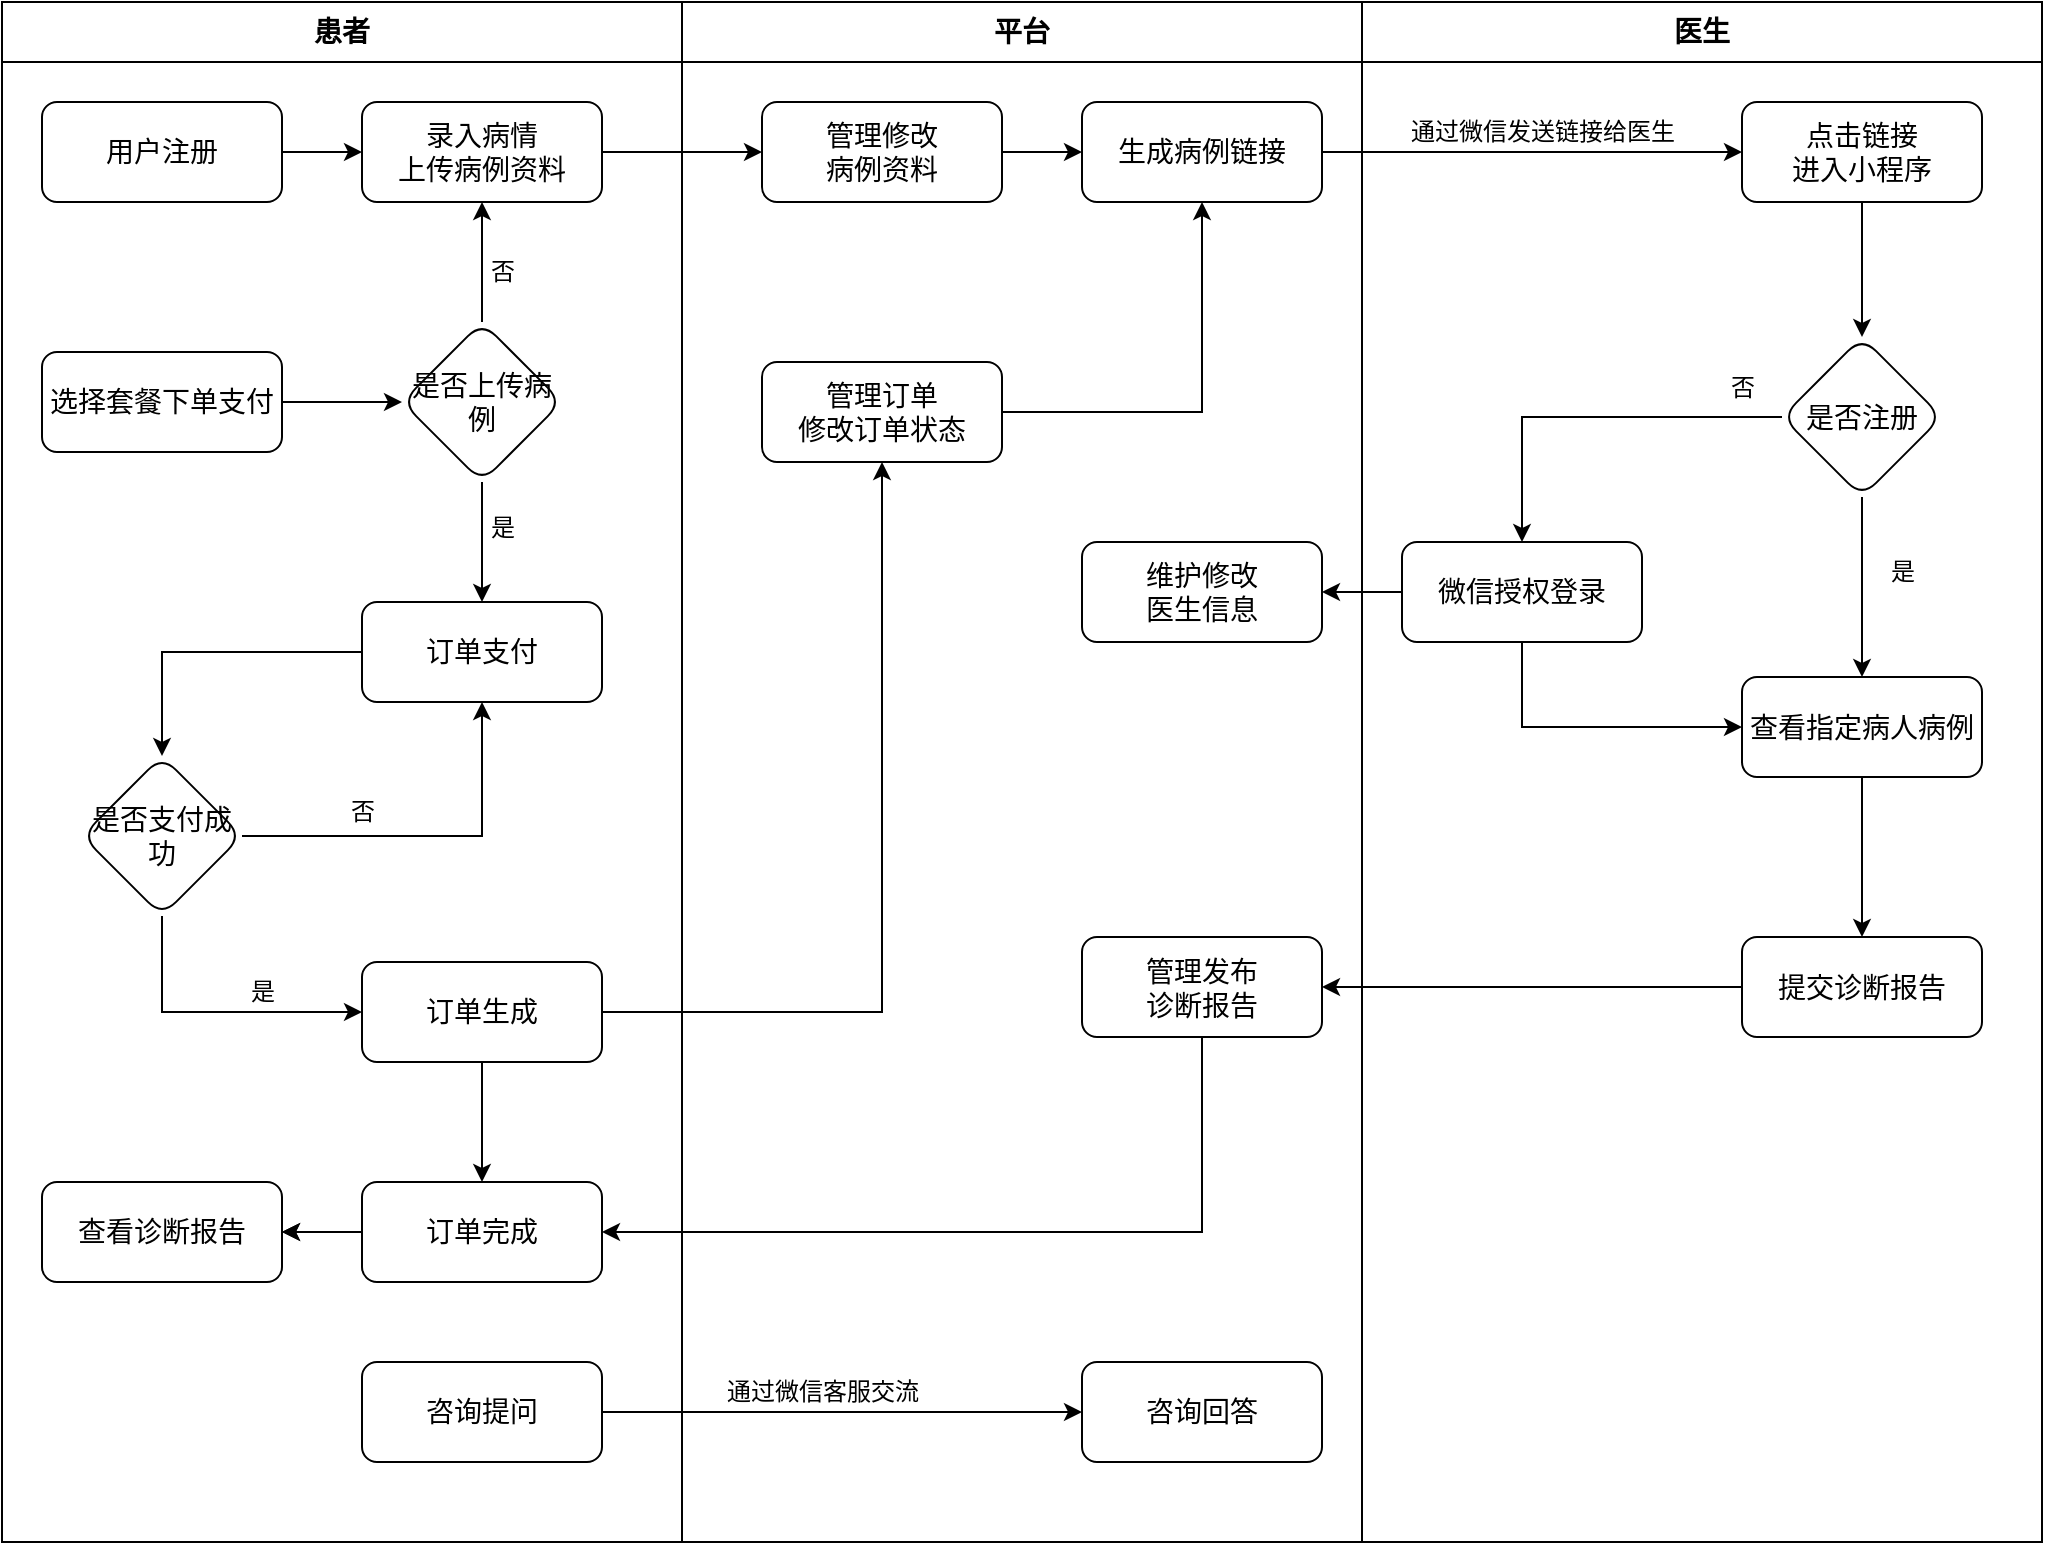 <mxfile version="23.1.1" type="github">
  <diagram name="第 1 页" id="hlyb1rkhuO2eXoRXJr9Z">
    <mxGraphModel dx="2253" dy="759" grid="1" gridSize="10" guides="1" tooltips="1" connect="1" arrows="1" fold="1" page="1" pageScale="1" pageWidth="827" pageHeight="1169" math="0" shadow="0">
      <root>
        <mxCell id="0" />
        <mxCell id="1" parent="0" />
        <mxCell id="kG4DoKcMdsDmijOwvgow-1" value="患者" style="swimlane;whiteSpace=wrap;html=1;fontSize=14;startSize=30;" vertex="1" parent="1">
          <mxGeometry x="-80" y="30" width="340" height="770" as="geometry" />
        </mxCell>
        <mxCell id="kG4DoKcMdsDmijOwvgow-2" value="录入病情&lt;br&gt;上传病例资料" style="rounded=1;whiteSpace=wrap;html=1;fontSize=14;" vertex="1" parent="kG4DoKcMdsDmijOwvgow-1">
          <mxGeometry x="180" y="50" width="120" height="50" as="geometry" />
        </mxCell>
        <mxCell id="kG4DoKcMdsDmijOwvgow-54" value="" style="edgeStyle=orthogonalEdgeStyle;rounded=0;orthogonalLoop=1;jettySize=auto;html=1;" edge="1" parent="kG4DoKcMdsDmijOwvgow-1" source="kG4DoKcMdsDmijOwvgow-3" target="kG4DoKcMdsDmijOwvgow-53">
          <mxGeometry relative="1" as="geometry" />
        </mxCell>
        <mxCell id="kG4DoKcMdsDmijOwvgow-3" value="选择套餐下单支付" style="rounded=1;whiteSpace=wrap;html=1;fontSize=14;" vertex="1" parent="kG4DoKcMdsDmijOwvgow-1">
          <mxGeometry x="20" y="175" width="120" height="50" as="geometry" />
        </mxCell>
        <mxCell id="kG4DoKcMdsDmijOwvgow-75" style="edgeStyle=orthogonalEdgeStyle;rounded=0;orthogonalLoop=1;jettySize=auto;html=1;exitX=0;exitY=0.5;exitDx=0;exitDy=0;" edge="1" parent="kG4DoKcMdsDmijOwvgow-1" source="kG4DoKcMdsDmijOwvgow-40" target="kG4DoKcMdsDmijOwvgow-60">
          <mxGeometry relative="1" as="geometry" />
        </mxCell>
        <mxCell id="kG4DoKcMdsDmijOwvgow-40" value="订单支付" style="rounded=1;whiteSpace=wrap;html=1;fontSize=14;" vertex="1" parent="kG4DoKcMdsDmijOwvgow-1">
          <mxGeometry x="180" y="300" width="120" height="50" as="geometry" />
        </mxCell>
        <mxCell id="kG4DoKcMdsDmijOwvgow-48" value="" style="edgeStyle=orthogonalEdgeStyle;rounded=0;orthogonalLoop=1;jettySize=auto;html=1;" edge="1" parent="kG4DoKcMdsDmijOwvgow-1" source="kG4DoKcMdsDmijOwvgow-47" target="kG4DoKcMdsDmijOwvgow-2">
          <mxGeometry relative="1" as="geometry" />
        </mxCell>
        <mxCell id="kG4DoKcMdsDmijOwvgow-47" value="用户注册" style="rounded=1;whiteSpace=wrap;html=1;fontSize=14;" vertex="1" parent="kG4DoKcMdsDmijOwvgow-1">
          <mxGeometry x="20" y="50" width="120" height="50" as="geometry" />
        </mxCell>
        <mxCell id="kG4DoKcMdsDmijOwvgow-55" value="" style="edgeStyle=orthogonalEdgeStyle;rounded=0;orthogonalLoop=1;jettySize=auto;html=1;" edge="1" parent="kG4DoKcMdsDmijOwvgow-1" source="kG4DoKcMdsDmijOwvgow-53" target="kG4DoKcMdsDmijOwvgow-2">
          <mxGeometry relative="1" as="geometry" />
        </mxCell>
        <mxCell id="kG4DoKcMdsDmijOwvgow-57" value="" style="edgeStyle=orthogonalEdgeStyle;rounded=0;orthogonalLoop=1;jettySize=auto;html=1;" edge="1" parent="kG4DoKcMdsDmijOwvgow-1" source="kG4DoKcMdsDmijOwvgow-53" target="kG4DoKcMdsDmijOwvgow-40">
          <mxGeometry relative="1" as="geometry" />
        </mxCell>
        <mxCell id="kG4DoKcMdsDmijOwvgow-53" value="是否上传病例" style="rhombus;whiteSpace=wrap;html=1;fontSize=14;rounded=1;" vertex="1" parent="kG4DoKcMdsDmijOwvgow-1">
          <mxGeometry x="200" y="160" width="80" height="80" as="geometry" />
        </mxCell>
        <mxCell id="kG4DoKcMdsDmijOwvgow-56" value="否" style="text;html=1;align=center;verticalAlign=middle;resizable=0;points=[];autosize=1;strokeColor=none;fillColor=none;" vertex="1" parent="kG4DoKcMdsDmijOwvgow-1">
          <mxGeometry x="230" y="120" width="40" height="30" as="geometry" />
        </mxCell>
        <mxCell id="kG4DoKcMdsDmijOwvgow-68" value="否" style="text;html=1;align=center;verticalAlign=middle;resizable=0;points=[];autosize=1;strokeColor=none;fillColor=none;" vertex="1" parent="kG4DoKcMdsDmijOwvgow-1">
          <mxGeometry x="160" y="390" width="40" height="30" as="geometry" />
        </mxCell>
        <mxCell id="kG4DoKcMdsDmijOwvgow-65" value="订单生成" style="rounded=1;whiteSpace=wrap;html=1;fontSize=14;" vertex="1" parent="kG4DoKcMdsDmijOwvgow-1">
          <mxGeometry x="180" y="480" width="120" height="50" as="geometry" />
        </mxCell>
        <mxCell id="kG4DoKcMdsDmijOwvgow-87" value="" style="edgeStyle=orthogonalEdgeStyle;rounded=0;orthogonalLoop=1;jettySize=auto;html=1;" edge="1" parent="kG4DoKcMdsDmijOwvgow-1" source="kG4DoKcMdsDmijOwvgow-34" target="kG4DoKcMdsDmijOwvgow-86">
          <mxGeometry relative="1" as="geometry" />
        </mxCell>
        <mxCell id="kG4DoKcMdsDmijOwvgow-88" value="" style="edgeStyle=orthogonalEdgeStyle;rounded=0;orthogonalLoop=1;jettySize=auto;html=1;" edge="1" parent="kG4DoKcMdsDmijOwvgow-1" source="kG4DoKcMdsDmijOwvgow-34" target="kG4DoKcMdsDmijOwvgow-86">
          <mxGeometry relative="1" as="geometry" />
        </mxCell>
        <mxCell id="kG4DoKcMdsDmijOwvgow-34" value="订单完成" style="whiteSpace=wrap;html=1;fontSize=14;rounded=1;" vertex="1" parent="kG4DoKcMdsDmijOwvgow-1">
          <mxGeometry x="180" y="590" width="120" height="50" as="geometry" />
        </mxCell>
        <mxCell id="kG4DoKcMdsDmijOwvgow-67" value="" style="edgeStyle=orthogonalEdgeStyle;rounded=0;orthogonalLoop=1;jettySize=auto;html=1;" edge="1" parent="kG4DoKcMdsDmijOwvgow-1" source="kG4DoKcMdsDmijOwvgow-65" target="kG4DoKcMdsDmijOwvgow-34">
          <mxGeometry relative="1" as="geometry" />
        </mxCell>
        <mxCell id="kG4DoKcMdsDmijOwvgow-74" value="是" style="text;html=1;align=center;verticalAlign=middle;resizable=0;points=[];autosize=1;strokeColor=none;fillColor=none;" vertex="1" parent="kG4DoKcMdsDmijOwvgow-1">
          <mxGeometry x="110" y="480" width="40" height="30" as="geometry" />
        </mxCell>
        <mxCell id="kG4DoKcMdsDmijOwvgow-76" style="edgeStyle=orthogonalEdgeStyle;rounded=0;orthogonalLoop=1;jettySize=auto;html=1;exitX=1;exitY=0.5;exitDx=0;exitDy=0;entryX=0.5;entryY=1;entryDx=0;entryDy=0;" edge="1" parent="kG4DoKcMdsDmijOwvgow-1" source="kG4DoKcMdsDmijOwvgow-60" target="kG4DoKcMdsDmijOwvgow-40">
          <mxGeometry relative="1" as="geometry" />
        </mxCell>
        <mxCell id="kG4DoKcMdsDmijOwvgow-82" style="edgeStyle=orthogonalEdgeStyle;rounded=0;orthogonalLoop=1;jettySize=auto;html=1;exitX=0.5;exitY=1;exitDx=0;exitDy=0;entryX=0;entryY=0.5;entryDx=0;entryDy=0;" edge="1" parent="kG4DoKcMdsDmijOwvgow-1" source="kG4DoKcMdsDmijOwvgow-60" target="kG4DoKcMdsDmijOwvgow-65">
          <mxGeometry relative="1" as="geometry" />
        </mxCell>
        <mxCell id="kG4DoKcMdsDmijOwvgow-60" value="是否支付成功" style="rhombus;whiteSpace=wrap;html=1;fontSize=14;rounded=1;" vertex="1" parent="kG4DoKcMdsDmijOwvgow-1">
          <mxGeometry x="40" y="377" width="80" height="80" as="geometry" />
        </mxCell>
        <mxCell id="kG4DoKcMdsDmijOwvgow-86" value="查看诊断报告" style="whiteSpace=wrap;html=1;fontSize=14;rounded=1;" vertex="1" parent="kG4DoKcMdsDmijOwvgow-1">
          <mxGeometry x="20" y="590" width="120" height="50" as="geometry" />
        </mxCell>
        <mxCell id="kG4DoKcMdsDmijOwvgow-89" value="咨询提问" style="whiteSpace=wrap;html=1;fontSize=14;rounded=1;" vertex="1" parent="kG4DoKcMdsDmijOwvgow-1">
          <mxGeometry x="180" y="680" width="120" height="50" as="geometry" />
        </mxCell>
        <mxCell id="kG4DoKcMdsDmijOwvgow-5" value="平台" style="swimlane;whiteSpace=wrap;html=1;fontSize=14;startSize=30;" vertex="1" parent="1">
          <mxGeometry x="260" y="30" width="340" height="770" as="geometry" />
        </mxCell>
        <mxCell id="kG4DoKcMdsDmijOwvgow-14" value="" style="edgeStyle=orthogonalEdgeStyle;rounded=0;orthogonalLoop=1;jettySize=auto;html=1;" edge="1" parent="kG4DoKcMdsDmijOwvgow-5" source="kG4DoKcMdsDmijOwvgow-7" target="kG4DoKcMdsDmijOwvgow-13">
          <mxGeometry relative="1" as="geometry" />
        </mxCell>
        <mxCell id="kG4DoKcMdsDmijOwvgow-7" value="管理修改&lt;br&gt;病例资料" style="rounded=1;whiteSpace=wrap;html=1;fontSize=14;" vertex="1" parent="kG4DoKcMdsDmijOwvgow-5">
          <mxGeometry x="40" y="50" width="120" height="50" as="geometry" />
        </mxCell>
        <mxCell id="kG4DoKcMdsDmijOwvgow-13" value="生成病例链接" style="rounded=1;whiteSpace=wrap;html=1;fontSize=14;" vertex="1" parent="kG4DoKcMdsDmijOwvgow-5">
          <mxGeometry x="200" y="50" width="120" height="50" as="geometry" />
        </mxCell>
        <mxCell id="kG4DoKcMdsDmijOwvgow-32" value="管理发布&lt;br&gt;诊断报告" style="whiteSpace=wrap;html=1;fontSize=14;rounded=1;" vertex="1" parent="kG4DoKcMdsDmijOwvgow-5">
          <mxGeometry x="200" y="467.5" width="120" height="50" as="geometry" />
        </mxCell>
        <mxCell id="kG4DoKcMdsDmijOwvgow-38" value="维护修改&lt;br&gt;医生信息" style="whiteSpace=wrap;html=1;fontSize=14;rounded=1;" vertex="1" parent="kG4DoKcMdsDmijOwvgow-5">
          <mxGeometry x="200" y="270" width="120" height="50" as="geometry" />
        </mxCell>
        <mxCell id="kG4DoKcMdsDmijOwvgow-46" style="edgeStyle=orthogonalEdgeStyle;rounded=0;orthogonalLoop=1;jettySize=auto;html=1;entryX=0.5;entryY=1;entryDx=0;entryDy=0;" edge="1" parent="kG4DoKcMdsDmijOwvgow-5" source="kG4DoKcMdsDmijOwvgow-44" target="kG4DoKcMdsDmijOwvgow-13">
          <mxGeometry relative="1" as="geometry" />
        </mxCell>
        <mxCell id="kG4DoKcMdsDmijOwvgow-44" value="管理订单&lt;br&gt;修改订单状态" style="rounded=1;whiteSpace=wrap;html=1;fontSize=14;" vertex="1" parent="kG4DoKcMdsDmijOwvgow-5">
          <mxGeometry x="40" y="180" width="120" height="50" as="geometry" />
        </mxCell>
        <mxCell id="kG4DoKcMdsDmijOwvgow-90" value="咨询回答" style="whiteSpace=wrap;html=1;fontSize=14;rounded=1;" vertex="1" parent="kG4DoKcMdsDmijOwvgow-5">
          <mxGeometry x="200" y="680" width="120" height="50" as="geometry" />
        </mxCell>
        <mxCell id="kG4DoKcMdsDmijOwvgow-92" value="通过微信客服交流" style="text;html=1;align=center;verticalAlign=middle;resizable=0;points=[];autosize=1;strokeColor=none;fillColor=none;" vertex="1" parent="kG4DoKcMdsDmijOwvgow-5">
          <mxGeometry x="10" y="680" width="120" height="30" as="geometry" />
        </mxCell>
        <mxCell id="kG4DoKcMdsDmijOwvgow-9" style="edgeStyle=orthogonalEdgeStyle;rounded=0;orthogonalLoop=1;jettySize=auto;html=1;entryX=0;entryY=0.5;entryDx=0;entryDy=0;" edge="1" parent="1" source="kG4DoKcMdsDmijOwvgow-2" target="kG4DoKcMdsDmijOwvgow-7">
          <mxGeometry relative="1" as="geometry" />
        </mxCell>
        <mxCell id="kG4DoKcMdsDmijOwvgow-10" value="医生" style="swimlane;whiteSpace=wrap;html=1;fontSize=14;startSize=30;" vertex="1" parent="1">
          <mxGeometry x="600" y="30" width="340" height="770" as="geometry" />
        </mxCell>
        <mxCell id="kG4DoKcMdsDmijOwvgow-18" value="" style="edgeStyle=orthogonalEdgeStyle;rounded=0;orthogonalLoop=1;jettySize=auto;html=1;" edge="1" parent="kG4DoKcMdsDmijOwvgow-10" source="kG4DoKcMdsDmijOwvgow-11" target="kG4DoKcMdsDmijOwvgow-17">
          <mxGeometry relative="1" as="geometry" />
        </mxCell>
        <mxCell id="kG4DoKcMdsDmijOwvgow-11" value="点击链接&lt;br&gt;进入小程序" style="rounded=1;whiteSpace=wrap;html=1;fontSize=14;" vertex="1" parent="kG4DoKcMdsDmijOwvgow-10">
          <mxGeometry x="190" y="50" width="120" height="50" as="geometry" />
        </mxCell>
        <mxCell id="kG4DoKcMdsDmijOwvgow-20" value="" style="edgeStyle=orthogonalEdgeStyle;rounded=0;orthogonalLoop=1;jettySize=auto;html=1;" edge="1" parent="kG4DoKcMdsDmijOwvgow-10" source="kG4DoKcMdsDmijOwvgow-17" target="kG4DoKcMdsDmijOwvgow-19">
          <mxGeometry relative="1" as="geometry" />
        </mxCell>
        <mxCell id="kG4DoKcMdsDmijOwvgow-17" value="是否注册" style="rhombus;whiteSpace=wrap;html=1;fontSize=14;rounded=1;" vertex="1" parent="kG4DoKcMdsDmijOwvgow-10">
          <mxGeometry x="210" y="167.5" width="80" height="80" as="geometry" />
        </mxCell>
        <mxCell id="kG4DoKcMdsDmijOwvgow-27" value="" style="edgeStyle=orthogonalEdgeStyle;rounded=0;orthogonalLoop=1;jettySize=auto;html=1;" edge="1" parent="kG4DoKcMdsDmijOwvgow-10" source="kG4DoKcMdsDmijOwvgow-19" target="kG4DoKcMdsDmijOwvgow-26">
          <mxGeometry relative="1" as="geometry" />
        </mxCell>
        <mxCell id="kG4DoKcMdsDmijOwvgow-19" value="查看指定病人病例" style="whiteSpace=wrap;html=1;fontSize=14;rounded=1;" vertex="1" parent="kG4DoKcMdsDmijOwvgow-10">
          <mxGeometry x="190" y="337.5" width="120" height="50" as="geometry" />
        </mxCell>
        <mxCell id="kG4DoKcMdsDmijOwvgow-24" value="是" style="text;html=1;align=center;verticalAlign=middle;resizable=0;points=[];autosize=1;strokeColor=none;fillColor=none;" vertex="1" parent="kG4DoKcMdsDmijOwvgow-10">
          <mxGeometry x="250" y="270" width="40" height="30" as="geometry" />
        </mxCell>
        <mxCell id="kG4DoKcMdsDmijOwvgow-26" value="提交诊断报告" style="whiteSpace=wrap;html=1;fontSize=14;rounded=1;" vertex="1" parent="kG4DoKcMdsDmijOwvgow-10">
          <mxGeometry x="190" y="467.5" width="120" height="50" as="geometry" />
        </mxCell>
        <mxCell id="kG4DoKcMdsDmijOwvgow-30" style="edgeStyle=orthogonalEdgeStyle;rounded=0;orthogonalLoop=1;jettySize=auto;html=1;entryX=0;entryY=0.5;entryDx=0;entryDy=0;" edge="1" parent="kG4DoKcMdsDmijOwvgow-10" source="kG4DoKcMdsDmijOwvgow-21" target="kG4DoKcMdsDmijOwvgow-19">
          <mxGeometry relative="1" as="geometry">
            <Array as="points">
              <mxPoint x="80" y="363" />
            </Array>
          </mxGeometry>
        </mxCell>
        <mxCell id="kG4DoKcMdsDmijOwvgow-21" value="微信授权登录" style="whiteSpace=wrap;html=1;fontSize=14;rounded=1;" vertex="1" parent="kG4DoKcMdsDmijOwvgow-10">
          <mxGeometry x="20" y="270" width="120" height="50" as="geometry" />
        </mxCell>
        <mxCell id="kG4DoKcMdsDmijOwvgow-22" value="" style="edgeStyle=orthogonalEdgeStyle;rounded=0;orthogonalLoop=1;jettySize=auto;html=1;" edge="1" parent="kG4DoKcMdsDmijOwvgow-10" source="kG4DoKcMdsDmijOwvgow-17" target="kG4DoKcMdsDmijOwvgow-21">
          <mxGeometry relative="1" as="geometry" />
        </mxCell>
        <mxCell id="kG4DoKcMdsDmijOwvgow-23" value="否" style="text;html=1;align=center;verticalAlign=middle;resizable=0;points=[];autosize=1;strokeColor=none;fillColor=none;" vertex="1" parent="kG4DoKcMdsDmijOwvgow-10">
          <mxGeometry x="170" y="178" width="40" height="30" as="geometry" />
        </mxCell>
        <mxCell id="kG4DoKcMdsDmijOwvgow-36" value="通过微信发送链接给医生" style="text;html=1;align=center;verticalAlign=middle;resizable=0;points=[];autosize=1;strokeColor=none;fillColor=none;" vertex="1" parent="kG4DoKcMdsDmijOwvgow-10">
          <mxGeometry x="10" y="50" width="160" height="30" as="geometry" />
        </mxCell>
        <mxCell id="kG4DoKcMdsDmijOwvgow-33" value="" style="edgeStyle=orthogonalEdgeStyle;rounded=0;orthogonalLoop=1;jettySize=auto;html=1;" edge="1" parent="1" source="kG4DoKcMdsDmijOwvgow-26" target="kG4DoKcMdsDmijOwvgow-32">
          <mxGeometry relative="1" as="geometry" />
        </mxCell>
        <mxCell id="kG4DoKcMdsDmijOwvgow-39" value="" style="edgeStyle=orthogonalEdgeStyle;rounded=0;orthogonalLoop=1;jettySize=auto;html=1;" edge="1" parent="1" source="kG4DoKcMdsDmijOwvgow-21" target="kG4DoKcMdsDmijOwvgow-38">
          <mxGeometry relative="1" as="geometry" />
        </mxCell>
        <mxCell id="kG4DoKcMdsDmijOwvgow-43" style="edgeStyle=orthogonalEdgeStyle;rounded=0;orthogonalLoop=1;jettySize=auto;html=1;entryX=0;entryY=0.5;entryDx=0;entryDy=0;" edge="1" parent="1" source="kG4DoKcMdsDmijOwvgow-13" target="kG4DoKcMdsDmijOwvgow-11">
          <mxGeometry relative="1" as="geometry" />
        </mxCell>
        <mxCell id="kG4DoKcMdsDmijOwvgow-58" value="是" style="text;html=1;align=center;verticalAlign=middle;resizable=0;points=[];autosize=1;strokeColor=none;fillColor=none;" vertex="1" parent="1">
          <mxGeometry x="150" y="278" width="40" height="30" as="geometry" />
        </mxCell>
        <mxCell id="kG4DoKcMdsDmijOwvgow-83" style="edgeStyle=orthogonalEdgeStyle;rounded=0;orthogonalLoop=1;jettySize=auto;html=1;entryX=0.5;entryY=1;entryDx=0;entryDy=0;" edge="1" parent="1" source="kG4DoKcMdsDmijOwvgow-65" target="kG4DoKcMdsDmijOwvgow-44">
          <mxGeometry relative="1" as="geometry" />
        </mxCell>
        <mxCell id="kG4DoKcMdsDmijOwvgow-85" style="edgeStyle=orthogonalEdgeStyle;rounded=0;orthogonalLoop=1;jettySize=auto;html=1;entryX=1;entryY=0.5;entryDx=0;entryDy=0;" edge="1" parent="1" source="kG4DoKcMdsDmijOwvgow-32" target="kG4DoKcMdsDmijOwvgow-34">
          <mxGeometry relative="1" as="geometry">
            <Array as="points">
              <mxPoint x="520" y="645" />
            </Array>
          </mxGeometry>
        </mxCell>
        <mxCell id="kG4DoKcMdsDmijOwvgow-91" value="" style="edgeStyle=orthogonalEdgeStyle;rounded=0;orthogonalLoop=1;jettySize=auto;html=1;" edge="1" parent="1" source="kG4DoKcMdsDmijOwvgow-89" target="kG4DoKcMdsDmijOwvgow-90">
          <mxGeometry relative="1" as="geometry" />
        </mxCell>
      </root>
    </mxGraphModel>
  </diagram>
</mxfile>
